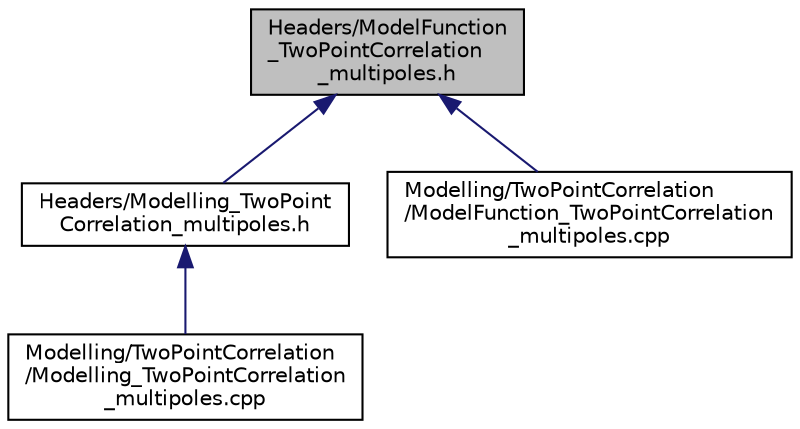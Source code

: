 digraph "Headers/ModelFunction_TwoPointCorrelation_multipoles.h"
{
  edge [fontname="Helvetica",fontsize="10",labelfontname="Helvetica",labelfontsize="10"];
  node [fontname="Helvetica",fontsize="10",shape=record];
  Node50 [label="Headers/ModelFunction\l_TwoPointCorrelation\l_multipoles.h",height=0.2,width=0.4,color="black", fillcolor="grey75", style="filled", fontcolor="black"];
  Node50 -> Node51 [dir="back",color="midnightblue",fontsize="10",style="solid",fontname="Helvetica"];
  Node51 [label="Headers/Modelling_TwoPoint\lCorrelation_multipoles.h",height=0.2,width=0.4,color="black", fillcolor="white", style="filled",URL="$db/d5d/Modelling__TwoPointCorrelation__multipoles_8h.html",tooltip="The class Modelling_TwoPointCorrelation_multipoles. "];
  Node51 -> Node52 [dir="back",color="midnightblue",fontsize="10",style="solid",fontname="Helvetica"];
  Node52 [label="Modelling/TwoPointCorrelation\l/Modelling_TwoPointCorrelation\l_multipoles.cpp",height=0.2,width=0.4,color="black", fillcolor="white", style="filled",URL="$d5/dc2/Modelling__TwoPointCorrelation__multipoles_8cpp.html",tooltip="Methods of the class Modelling_TwoPointCorrelation_multipoles. "];
  Node50 -> Node53 [dir="back",color="midnightblue",fontsize="10",style="solid",fontname="Helvetica"];
  Node53 [label="Modelling/TwoPointCorrelation\l/ModelFunction_TwoPointCorrelation\l_multipoles.cpp",height=0.2,width=0.4,color="black", fillcolor="white", style="filled",URL="$d4/d73/ModelFunction__TwoPointCorrelation__multipoles_8cpp.html",tooltip="Functions to model the multipoles of the two-point correlation function. "];
}
